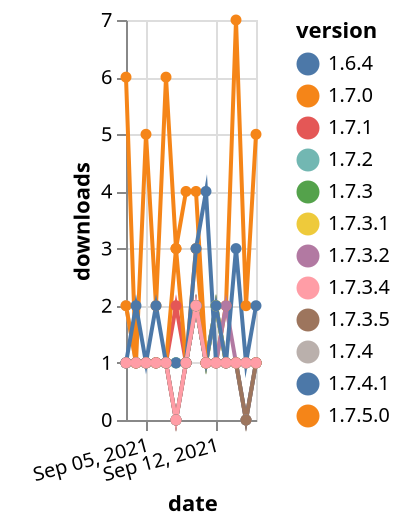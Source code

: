 {"$schema": "https://vega.github.io/schema/vega-lite/v5.json", "description": "A simple bar chart with embedded data.", "data": {"values": [{"date": "2021-09-03", "total": 126, "delta": 2, "version": "1.7.4"}, {"date": "2021-09-04", "total": 127, "delta": 1, "version": "1.7.4"}, {"date": "2021-09-05", "total": 128, "delta": 1, "version": "1.7.4"}, {"date": "2021-09-06", "total": 129, "delta": 1, "version": "1.7.4"}, {"date": "2021-09-07", "total": 130, "delta": 1, "version": "1.7.4"}, {"date": "2021-09-08", "total": 131, "delta": 1, "version": "1.7.4"}, {"date": "2021-09-09", "total": 132, "delta": 1, "version": "1.7.4"}, {"date": "2021-09-10", "total": 134, "delta": 2, "version": "1.7.4"}, {"date": "2021-09-11", "total": 135, "delta": 1, "version": "1.7.4"}, {"date": "2021-09-12", "total": 137, "delta": 2, "version": "1.7.4"}, {"date": "2021-09-13", "total": 138, "delta": 1, "version": "1.7.4"}, {"date": "2021-09-14", "total": 139, "delta": 1, "version": "1.7.4"}, {"date": "2021-09-15", "total": 140, "delta": 1, "version": "1.7.4"}, {"date": "2021-09-16", "total": 141, "delta": 1, "version": "1.7.4"}, {"date": "2021-09-03", "total": 145, "delta": 1, "version": "1.7.3"}, {"date": "2021-09-04", "total": 146, "delta": 1, "version": "1.7.3"}, {"date": "2021-09-05", "total": 147, "delta": 1, "version": "1.7.3"}, {"date": "2021-09-06", "total": 148, "delta": 1, "version": "1.7.3"}, {"date": "2021-09-07", "total": 149, "delta": 1, "version": "1.7.3"}, {"date": "2021-09-08", "total": 150, "delta": 1, "version": "1.7.3"}, {"date": "2021-09-09", "total": 151, "delta": 1, "version": "1.7.3"}, {"date": "2021-09-10", "total": 153, "delta": 2, "version": "1.7.3"}, {"date": "2021-09-11", "total": 154, "delta": 1, "version": "1.7.3"}, {"date": "2021-09-12", "total": 156, "delta": 2, "version": "1.7.3"}, {"date": "2021-09-13", "total": 157, "delta": 1, "version": "1.7.3"}, {"date": "2021-09-14", "total": 158, "delta": 1, "version": "1.7.3"}, {"date": "2021-09-15", "total": 159, "delta": 1, "version": "1.7.3"}, {"date": "2021-09-16", "total": 160, "delta": 1, "version": "1.7.3"}, {"date": "2021-09-03", "total": 155, "delta": 1, "version": "1.7.3.1"}, {"date": "2021-09-04", "total": 156, "delta": 1, "version": "1.7.3.1"}, {"date": "2021-09-05", "total": 157, "delta": 1, "version": "1.7.3.1"}, {"date": "2021-09-06", "total": 158, "delta": 1, "version": "1.7.3.1"}, {"date": "2021-09-07", "total": 159, "delta": 1, "version": "1.7.3.1"}, {"date": "2021-09-08", "total": 159, "delta": 0, "version": "1.7.3.1"}, {"date": "2021-09-09", "total": 160, "delta": 1, "version": "1.7.3.1"}, {"date": "2021-09-10", "total": 162, "delta": 2, "version": "1.7.3.1"}, {"date": "2021-09-11", "total": 163, "delta": 1, "version": "1.7.3.1"}, {"date": "2021-09-12", "total": 165, "delta": 2, "version": "1.7.3.1"}, {"date": "2021-09-13", "total": 166, "delta": 1, "version": "1.7.3.1"}, {"date": "2021-09-14", "total": 167, "delta": 1, "version": "1.7.3.1"}, {"date": "2021-09-15", "total": 167, "delta": 0, "version": "1.7.3.1"}, {"date": "2021-09-16", "total": 168, "delta": 1, "version": "1.7.3.1"}, {"date": "2021-09-03", "total": 407, "delta": 6, "version": "1.7.5.0"}, {"date": "2021-09-04", "total": 408, "delta": 1, "version": "1.7.5.0"}, {"date": "2021-09-05", "total": 413, "delta": 5, "version": "1.7.5.0"}, {"date": "2021-09-06", "total": 415, "delta": 2, "version": "1.7.5.0"}, {"date": "2021-09-07", "total": 421, "delta": 6, "version": "1.7.5.0"}, {"date": "2021-09-08", "total": 424, "delta": 3, "version": "1.7.5.0"}, {"date": "2021-09-09", "total": 428, "delta": 4, "version": "1.7.5.0"}, {"date": "2021-09-10", "total": 432, "delta": 4, "version": "1.7.5.0"}, {"date": "2021-09-11", "total": 433, "delta": 1, "version": "1.7.5.0"}, {"date": "2021-09-12", "total": 434, "delta": 1, "version": "1.7.5.0"}, {"date": "2021-09-13", "total": 436, "delta": 2, "version": "1.7.5.0"}, {"date": "2021-09-14", "total": 443, "delta": 7, "version": "1.7.5.0"}, {"date": "2021-09-15", "total": 445, "delta": 2, "version": "1.7.5.0"}, {"date": "2021-09-16", "total": 450, "delta": 5, "version": "1.7.5.0"}, {"date": "2021-09-03", "total": 443, "delta": 1, "version": "1.7.1"}, {"date": "2021-09-04", "total": 444, "delta": 1, "version": "1.7.1"}, {"date": "2021-09-05", "total": 445, "delta": 1, "version": "1.7.1"}, {"date": "2021-09-06", "total": 446, "delta": 1, "version": "1.7.1"}, {"date": "2021-09-07", "total": 447, "delta": 1, "version": "1.7.1"}, {"date": "2021-09-08", "total": 449, "delta": 2, "version": "1.7.1"}, {"date": "2021-09-09", "total": 450, "delta": 1, "version": "1.7.1"}, {"date": "2021-09-10", "total": 452, "delta": 2, "version": "1.7.1"}, {"date": "2021-09-11", "total": 453, "delta": 1, "version": "1.7.1"}, {"date": "2021-09-12", "total": 454, "delta": 1, "version": "1.7.1"}, {"date": "2021-09-13", "total": 455, "delta": 1, "version": "1.7.1"}, {"date": "2021-09-14", "total": 456, "delta": 1, "version": "1.7.1"}, {"date": "2021-09-15", "total": 457, "delta": 1, "version": "1.7.1"}, {"date": "2021-09-16", "total": 458, "delta": 1, "version": "1.7.1"}, {"date": "2021-09-03", "total": 158, "delta": 1, "version": "1.7.3.2"}, {"date": "2021-09-04", "total": 159, "delta": 1, "version": "1.7.3.2"}, {"date": "2021-09-05", "total": 160, "delta": 1, "version": "1.7.3.2"}, {"date": "2021-09-06", "total": 161, "delta": 1, "version": "1.7.3.2"}, {"date": "2021-09-07", "total": 162, "delta": 1, "version": "1.7.3.2"}, {"date": "2021-09-08", "total": 162, "delta": 0, "version": "1.7.3.2"}, {"date": "2021-09-09", "total": 163, "delta": 1, "version": "1.7.3.2"}, {"date": "2021-09-10", "total": 165, "delta": 2, "version": "1.7.3.2"}, {"date": "2021-09-11", "total": 166, "delta": 1, "version": "1.7.3.2"}, {"date": "2021-09-12", "total": 167, "delta": 1, "version": "1.7.3.2"}, {"date": "2021-09-13", "total": 169, "delta": 2, "version": "1.7.3.2"}, {"date": "2021-09-14", "total": 170, "delta": 1, "version": "1.7.3.2"}, {"date": "2021-09-15", "total": 170, "delta": 0, "version": "1.7.3.2"}, {"date": "2021-09-16", "total": 171, "delta": 1, "version": "1.7.3.2"}, {"date": "2021-09-03", "total": 171, "delta": 1, "version": "1.7.4.1"}, {"date": "2021-09-04", "total": 172, "delta": 1, "version": "1.7.4.1"}, {"date": "2021-09-05", "total": 173, "delta": 1, "version": "1.7.4.1"}, {"date": "2021-09-06", "total": 174, "delta": 1, "version": "1.7.4.1"}, {"date": "2021-09-07", "total": 175, "delta": 1, "version": "1.7.4.1"}, {"date": "2021-09-08", "total": 175, "delta": 0, "version": "1.7.4.1"}, {"date": "2021-09-09", "total": 176, "delta": 1, "version": "1.7.4.1"}, {"date": "2021-09-10", "total": 178, "delta": 2, "version": "1.7.4.1"}, {"date": "2021-09-11", "total": 179, "delta": 1, "version": "1.7.4.1"}, {"date": "2021-09-12", "total": 181, "delta": 2, "version": "1.7.4.1"}, {"date": "2021-09-13", "total": 182, "delta": 1, "version": "1.7.4.1"}, {"date": "2021-09-14", "total": 183, "delta": 1, "version": "1.7.4.1"}, {"date": "2021-09-15", "total": 183, "delta": 0, "version": "1.7.4.1"}, {"date": "2021-09-16", "total": 184, "delta": 1, "version": "1.7.4.1"}, {"date": "2021-09-03", "total": 215, "delta": 1, "version": "1.7.2"}, {"date": "2021-09-04", "total": 216, "delta": 1, "version": "1.7.2"}, {"date": "2021-09-05", "total": 217, "delta": 1, "version": "1.7.2"}, {"date": "2021-09-06", "total": 218, "delta": 1, "version": "1.7.2"}, {"date": "2021-09-07", "total": 219, "delta": 1, "version": "1.7.2"}, {"date": "2021-09-08", "total": 220, "delta": 1, "version": "1.7.2"}, {"date": "2021-09-09", "total": 221, "delta": 1, "version": "1.7.2"}, {"date": "2021-09-10", "total": 223, "delta": 2, "version": "1.7.2"}, {"date": "2021-09-11", "total": 224, "delta": 1, "version": "1.7.2"}, {"date": "2021-09-12", "total": 225, "delta": 1, "version": "1.7.2"}, {"date": "2021-09-13", "total": 226, "delta": 1, "version": "1.7.2"}, {"date": "2021-09-14", "total": 227, "delta": 1, "version": "1.7.2"}, {"date": "2021-09-15", "total": 228, "delta": 1, "version": "1.7.2"}, {"date": "2021-09-16", "total": 229, "delta": 1, "version": "1.7.2"}, {"date": "2021-09-03", "total": 214, "delta": 2, "version": "1.7.0"}, {"date": "2021-09-04", "total": 215, "delta": 1, "version": "1.7.0"}, {"date": "2021-09-05", "total": 216, "delta": 1, "version": "1.7.0"}, {"date": "2021-09-06", "total": 217, "delta": 1, "version": "1.7.0"}, {"date": "2021-09-07", "total": 218, "delta": 1, "version": "1.7.0"}, {"date": "2021-09-08", "total": 221, "delta": 3, "version": "1.7.0"}, {"date": "2021-09-09", "total": 222, "delta": 1, "version": "1.7.0"}, {"date": "2021-09-10", "total": 225, "delta": 3, "version": "1.7.0"}, {"date": "2021-09-11", "total": 226, "delta": 1, "version": "1.7.0"}, {"date": "2021-09-12", "total": 227, "delta": 1, "version": "1.7.0"}, {"date": "2021-09-13", "total": 228, "delta": 1, "version": "1.7.0"}, {"date": "2021-09-14", "total": 229, "delta": 1, "version": "1.7.0"}, {"date": "2021-09-15", "total": 230, "delta": 1, "version": "1.7.0"}, {"date": "2021-09-16", "total": 231, "delta": 1, "version": "1.7.0"}, {"date": "2021-09-03", "total": 563, "delta": 1, "version": "1.6.4"}, {"date": "2021-09-04", "total": 565, "delta": 2, "version": "1.6.4"}, {"date": "2021-09-05", "total": 566, "delta": 1, "version": "1.6.4"}, {"date": "2021-09-06", "total": 568, "delta": 2, "version": "1.6.4"}, {"date": "2021-09-07", "total": 569, "delta": 1, "version": "1.6.4"}, {"date": "2021-09-08", "total": 570, "delta": 1, "version": "1.6.4"}, {"date": "2021-09-09", "total": 571, "delta": 1, "version": "1.6.4"}, {"date": "2021-09-10", "total": 574, "delta": 3, "version": "1.6.4"}, {"date": "2021-09-11", "total": 578, "delta": 4, "version": "1.6.4"}, {"date": "2021-09-12", "total": 579, "delta": 1, "version": "1.6.4"}, {"date": "2021-09-13", "total": 580, "delta": 1, "version": "1.6.4"}, {"date": "2021-09-14", "total": 583, "delta": 3, "version": "1.6.4"}, {"date": "2021-09-15", "total": 584, "delta": 1, "version": "1.6.4"}, {"date": "2021-09-16", "total": 586, "delta": 2, "version": "1.6.4"}, {"date": "2021-09-03", "total": 228, "delta": 1, "version": "1.7.3.5"}, {"date": "2021-09-04", "total": 229, "delta": 1, "version": "1.7.3.5"}, {"date": "2021-09-05", "total": 230, "delta": 1, "version": "1.7.3.5"}, {"date": "2021-09-06", "total": 231, "delta": 1, "version": "1.7.3.5"}, {"date": "2021-09-07", "total": 232, "delta": 1, "version": "1.7.3.5"}, {"date": "2021-09-08", "total": 232, "delta": 0, "version": "1.7.3.5"}, {"date": "2021-09-09", "total": 233, "delta": 1, "version": "1.7.3.5"}, {"date": "2021-09-10", "total": 235, "delta": 2, "version": "1.7.3.5"}, {"date": "2021-09-11", "total": 236, "delta": 1, "version": "1.7.3.5"}, {"date": "2021-09-12", "total": 237, "delta": 1, "version": "1.7.3.5"}, {"date": "2021-09-13", "total": 238, "delta": 1, "version": "1.7.3.5"}, {"date": "2021-09-14", "total": 239, "delta": 1, "version": "1.7.3.5"}, {"date": "2021-09-15", "total": 239, "delta": 0, "version": "1.7.3.5"}, {"date": "2021-09-16", "total": 240, "delta": 1, "version": "1.7.3.5"}, {"date": "2021-09-03", "total": 153, "delta": 1, "version": "1.7.3.4"}, {"date": "2021-09-04", "total": 154, "delta": 1, "version": "1.7.3.4"}, {"date": "2021-09-05", "total": 155, "delta": 1, "version": "1.7.3.4"}, {"date": "2021-09-06", "total": 156, "delta": 1, "version": "1.7.3.4"}, {"date": "2021-09-07", "total": 157, "delta": 1, "version": "1.7.3.4"}, {"date": "2021-09-08", "total": 157, "delta": 0, "version": "1.7.3.4"}, {"date": "2021-09-09", "total": 158, "delta": 1, "version": "1.7.3.4"}, {"date": "2021-09-10", "total": 160, "delta": 2, "version": "1.7.3.4"}, {"date": "2021-09-11", "total": 161, "delta": 1, "version": "1.7.3.4"}, {"date": "2021-09-12", "total": 162, "delta": 1, "version": "1.7.3.4"}, {"date": "2021-09-13", "total": 163, "delta": 1, "version": "1.7.3.4"}, {"date": "2021-09-14", "total": 164, "delta": 1, "version": "1.7.3.4"}, {"date": "2021-09-15", "total": 165, "delta": 1, "version": "1.7.3.4"}, {"date": "2021-09-16", "total": 166, "delta": 1, "version": "1.7.3.4"}]}, "width": "container", "mark": {"type": "line", "point": {"filled": true}}, "encoding": {"x": {"field": "date", "type": "temporal", "timeUnit": "yearmonthdate", "title": "date", "axis": {"labelAngle": -15}}, "y": {"field": "delta", "type": "quantitative", "title": "downloads"}, "color": {"field": "version", "type": "nominal"}, "tooltip": {"field": "delta"}}}